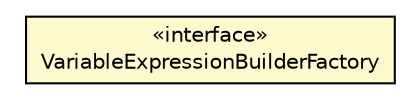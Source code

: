 #!/usr/local/bin/dot
#
# Class diagram 
# Generated by UMLGraph version 5.1 (http://www.umlgraph.org/)
#

digraph G {
	edge [fontname="Helvetica",fontsize=10,labelfontname="Helvetica",labelfontsize=10];
	node [fontname="Helvetica",fontsize=10,shape=plaintext];
	nodesep=0.25;
	ranksep=0.5;
	// org.androidtransfuse.gen.variableDecorator.VariableExpressionBuilderFactory
	c115939 [label=<<table title="org.androidtransfuse.gen.variableDecorator.VariableExpressionBuilderFactory" border="0" cellborder="1" cellspacing="0" cellpadding="2" port="p" bgcolor="lemonChiffon" href="./VariableExpressionBuilderFactory.html">
		<tr><td><table border="0" cellspacing="0" cellpadding="1">
<tr><td align="center" balign="center"> &#171;interface&#187; </td></tr>
<tr><td align="center" balign="center"> VariableExpressionBuilderFactory </td></tr>
		</table></td></tr>
		</table>>, fontname="Helvetica", fontcolor="black", fontsize=10.0];
}

